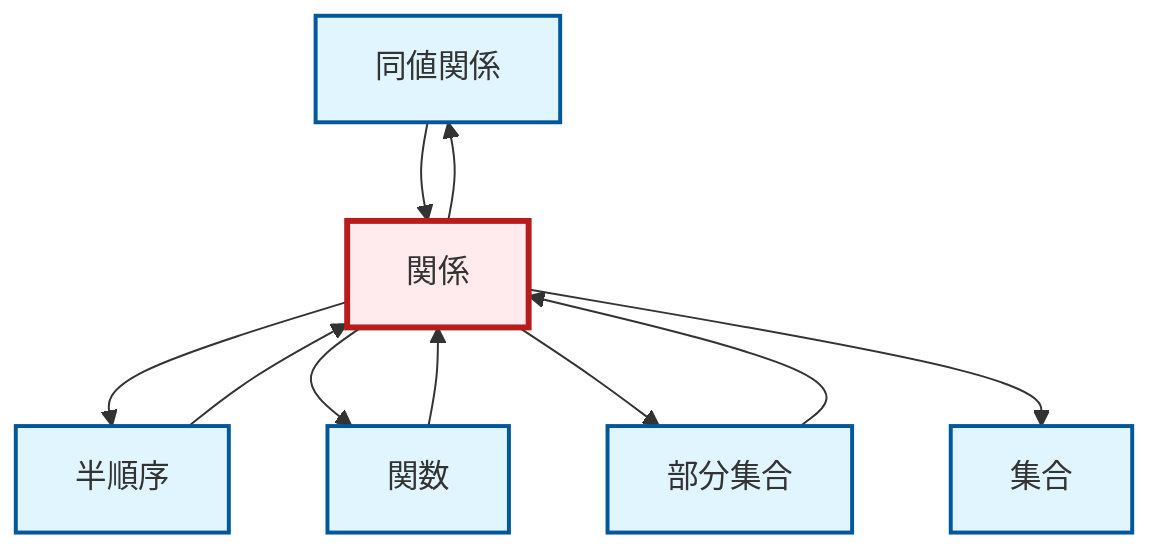 graph TD
    classDef definition fill:#e1f5fe,stroke:#01579b,stroke-width:2px
    classDef theorem fill:#f3e5f5,stroke:#4a148c,stroke-width:2px
    classDef axiom fill:#fff3e0,stroke:#e65100,stroke-width:2px
    classDef example fill:#e8f5e9,stroke:#1b5e20,stroke-width:2px
    classDef current fill:#ffebee,stroke:#b71c1c,stroke-width:3px
    def-equivalence-relation["同値関係"]:::definition
    def-function["関数"]:::definition
    def-relation["関係"]:::definition
    def-partial-order["半順序"]:::definition
    def-subset["部分集合"]:::definition
    def-set["集合"]:::definition
    def-subset --> def-relation
    def-relation --> def-partial-order
    def-function --> def-relation
    def-relation --> def-function
    def-partial-order --> def-relation
    def-relation --> def-equivalence-relation
    def-relation --> def-subset
    def-relation --> def-set
    def-equivalence-relation --> def-relation
    class def-relation current